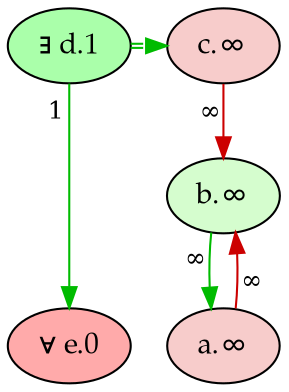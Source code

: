 digraph {
    rankdir="TB"
    node [style=filled fontname="Palatino" fontsize=14]
    node [fillcolor="#AAFFAA"]
    "d" [label="∃ d.1"]
    node [fillcolor="#FFAAAA"]
    "e" [label="∀ e.0"]
    node [fillcolor="#d5fdce"]
    "b" [label="b.∞"]
    node [fillcolor="#f7cccb"]
    "a" [label="a.∞"]
    "c" [label="c.∞"]
    edge[labeldistance=1.5 fontsize=12]
    edge [color="#00BB00" style="solid" dir="forward" taillabel="∞"]
           "b" -> "a" 
    edge [color="#CC0000" style="solid" dir="forward" taillabel="∞"]
           "a" -> "b" 
           "c" -> "b" 
    edge [color="#00BB00" style="solid" dir="forward" taillabel="1"]
           "d" -> "e" 
    edge [color="#00BB00:#00BB00" style="dashed" dir="forward" taillabel="" constraint=false]
           "d" -> "c" 
    {rank = max e}
    {rank = min d}
}
